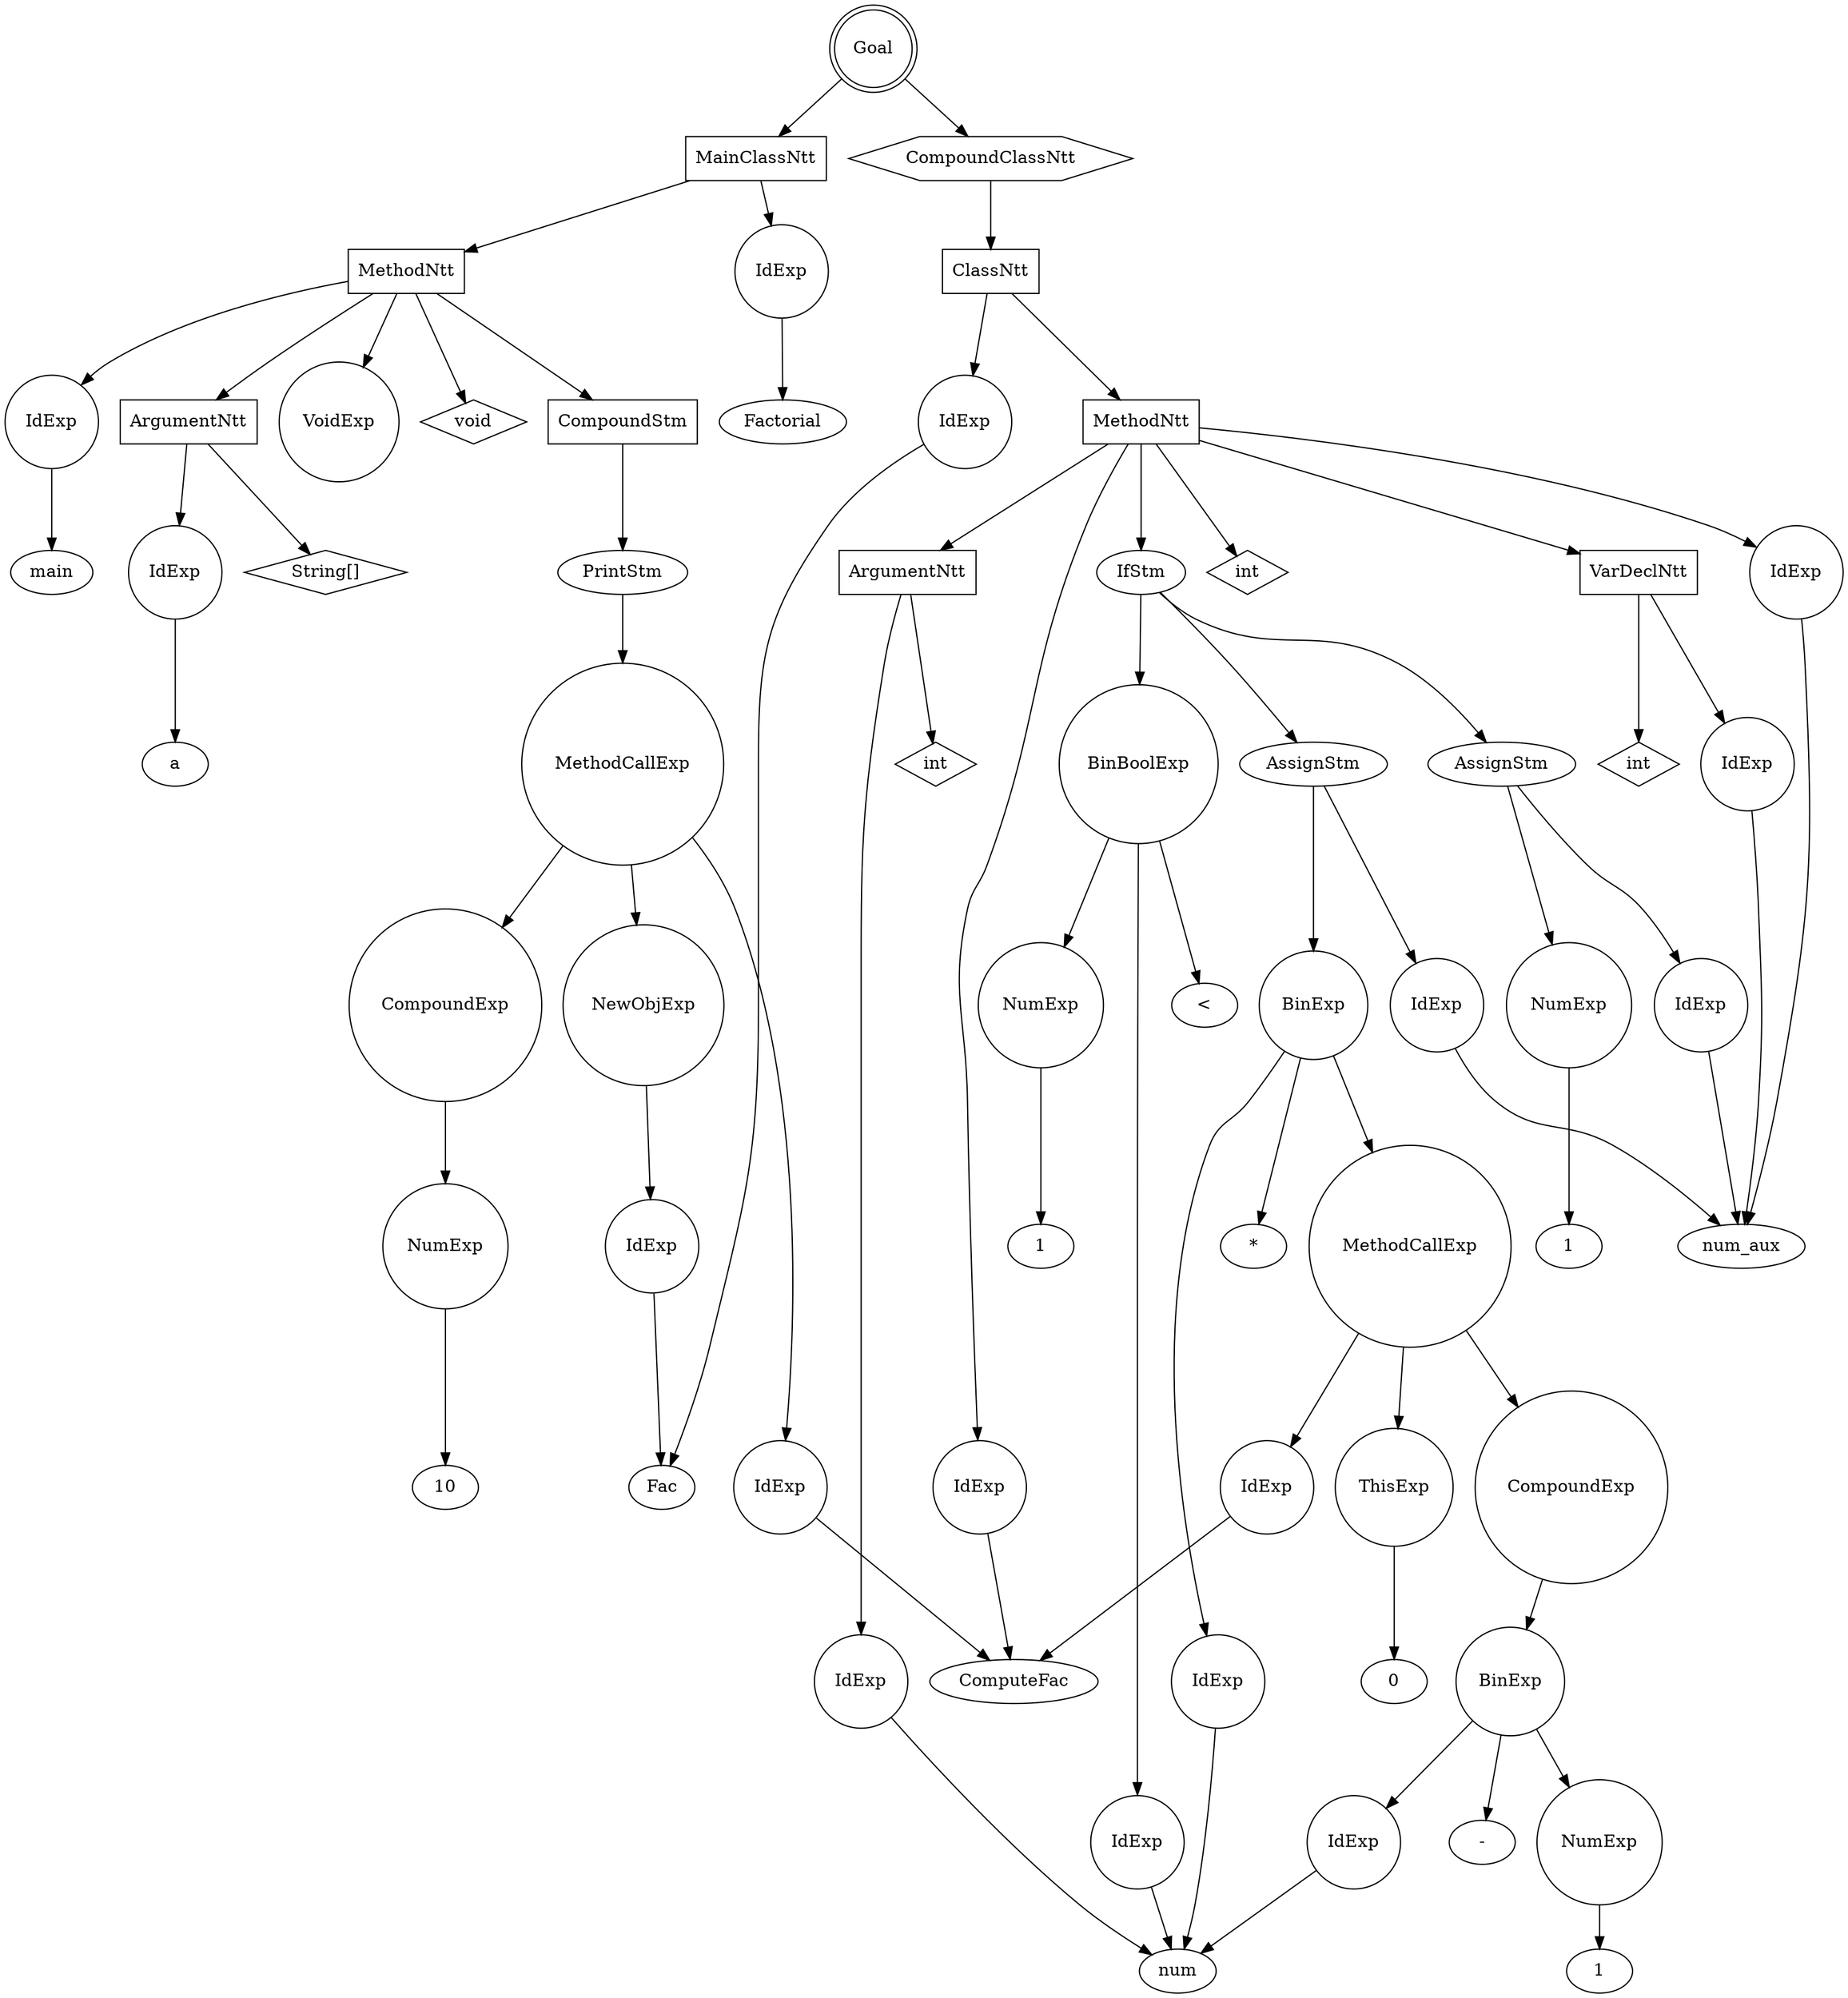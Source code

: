 digraph my_graph {
-1259335536;
-1259335536[label = "Goal", shape = "doublecircle"];
-1259335536->-1259338080;
-1259338080[label = "MainClassNtt", shape = "box"];
-1259338080->-1259337072
-1259337072[label = "IdExp", shape = "circle"];
-1259337072->-1261435440;
-1261435440[label = "Factorial"];
-1259338080->-1250948976;
-1250948976[label = "MethodNtt", shape = "box"];
-1250948976->-1259338128;
-1259338128[label = "void", shape = "diamond" ];
-1250948976->-1259338176
-1259338176[label = "IdExp", shape = "circle"];
-1259338176->-1261435824;
-1261435824[label = "main"];
-1250948976->-1259338320;
-1259338320[label = "ArgumentNtt", shape = "box"];
-1259338320->-1259338272;
-1259338272[label = "String[]", shape = "diamond" ];
-1259338320->-1259337264
-1259337264[label = "IdExp", shape = "circle"];
-1259337264->-1261435600;
-1261435600[label = "a"];
-1250948976->-1259338032;
-1259338032[label = "CompoundStm", shape = "polygon"];
-1259338032->-1261435792;
-1261435792[label = "PrintStm", shape = "ellipse"];
-1261435792->-1259337936
-1259337936[label = "MethodCallExp", shape = "circle"];
-1259337936->-1259337504
-1259337504[label = "NewObjExp", shape = "circle"];
-1259337504->-1259337408
-1259337408[label = "IdExp", shape = "circle"];
-1259337408->-1261435664;
-1261435664[label = "Fac"];
-1259337936->-1259337648
-1259337648[label = "IdExp", shape = "circle"];
-1259337648->-1261435728;
-1261435728[label = "ComputeFac"];
-1259337936->-1259337840;
-1259337840[label = "CompoundExp", shape = "circle"];
-1259337840->-1259337744
-1259337744[label = "NumExp", shape = "circle"];
-1259337744->-1259337743;
-1259337743[label = "10"];
-1250948976->-1261435888
-1261435888[label = "VoidExp", shape = "circle"];
-1259335536->-1259335488;
-1259335488[label = "CompoundClassNtt", shape = "hexagon"];
-1259335488->-1259335440;
-1259335440[label = "ClassNtt", shape = "box"];
-1259335440->-1259338608
-1259338608[label = "IdExp", shape = "circle"];
-1259338608->-1261435664;
-1261435664[label = "Fac"];
-1259335440->-1250949232;
-1250949232[label = "MethodNtt", shape = "box"];
-1250949232->-1259338704;
-1259338704[label = "int", shape = "diamond" ];
-1250949232->-1259338800
-1259338800[label = "IdExp", shape = "circle"];
-1259338800->-1261435728;
-1261435728[label = "ComputeFac"];
-1250949232->-1259339088;
-1259339088[label = "ArgumentNtt", shape = "box"];
-1259339088->-1259338896;
-1259338896[label = "int", shape = "diamond" ];
-1259339088->-1259338992
-1259338992[label = "IdExp", shape = "circle"];
-1259338992->-1261435920;
-1261435920[label = "num"];
-1250949232->-1259339376;
-1259339376[label = "VarDeclNtt", shape = "box"];
-1259339376->-1259339184;
-1259339184[label = "int", shape = "diamond" ];
-1259339376->-1259339280
-1259339280[label = "IdExp", shape = "circle"];
-1259339280->-1261435984;
-1261435984[label = "num_aux"];
-1250949232->-1259335152;
-1259335152[label = "IfStm", shape = "ellipse"];
-1259335152->-1259339712;
-1259339712[label = "BinBoolExp", shape = "circle"];
-1259339712->-1259339520
-1259339520[label = "IdExp", shape = "circle"];
-1259339520->-1261435920;
-1261435920[label = "num"];
-1259339712->-1259339711;
-1259339711[label = "<" ];
-1259339712->-1259339616
-1259339616[label = "NumExp", shape = "circle"];
-1259339616->-1259339615;
-1259339615[label = "1"];
-1259335152->-1259333904;
-1259333904[label = "AssignStm", shape = "ellipse"];
-1259333904->-1259333712
-1259333712[label = "IdExp", shape = "circle"];
-1259333712->-1261435984;
-1261435984[label = "num_aux"];
-1259333904->-1259333808
-1259333808[label = "NumExp", shape = "circle"];
-1259333808->-1259333807;
-1259333807[label = "1"];
-1259335152->-1259335104;
-1259335104[label = "AssignStm", shape = "ellipse"];
-1259335104->-1259334000
-1259334000[label = "IdExp", shape = "circle"];
-1259334000->-1261435984;
-1261435984[label = "num_aux"];
-1259335104->-1259335008;
-1259335008[label = "BinExp", shape = "circle"];
-1259335008->-1259334144
-1259334144[label = "IdExp", shape = "circle"];
-1259334144->-1261435920;
-1261435920[label = "num"];
-1259335008->-1259335007;
-1259335007[label = "*" ];
-1259335008->-1259334912
-1259334912[label = "MethodCallExp", shape = "circle"];
-1259334912->-1259334240
-1259334240[label = "ThisExp", shape = "circle"];
-1259334240->-1259334239;
-1259334239[label = "0"];
-1259334912->-1259334384
-1259334384[label = "IdExp", shape = "circle"];
-1259334384->-1261435728;
-1261435728[label = "ComputeFac"];
-1259334912->-1259334816;
-1259334816[label = "CompoundExp", shape = "circle"];
-1259334816->-1259334720;
-1259334720[label = "BinExp", shape = "circle"];
-1259334720->-1259334528
-1259334528[label = "IdExp", shape = "circle"];
-1259334528->-1261435920;
-1261435920[label = "num"];
-1259334720->-1259334719;
-1259334719[label = "-" ];
-1259334720->-1259334624
-1259334624[label = "NumExp", shape = "circle"];
-1259334624->-1259334623;
-1259334623[label = "1"];
-1250949232->-1259335296
-1259335296[label = "IdExp", shape = "circle"];
-1259335296->-1261435984;
-1261435984[label = "num_aux"];

}